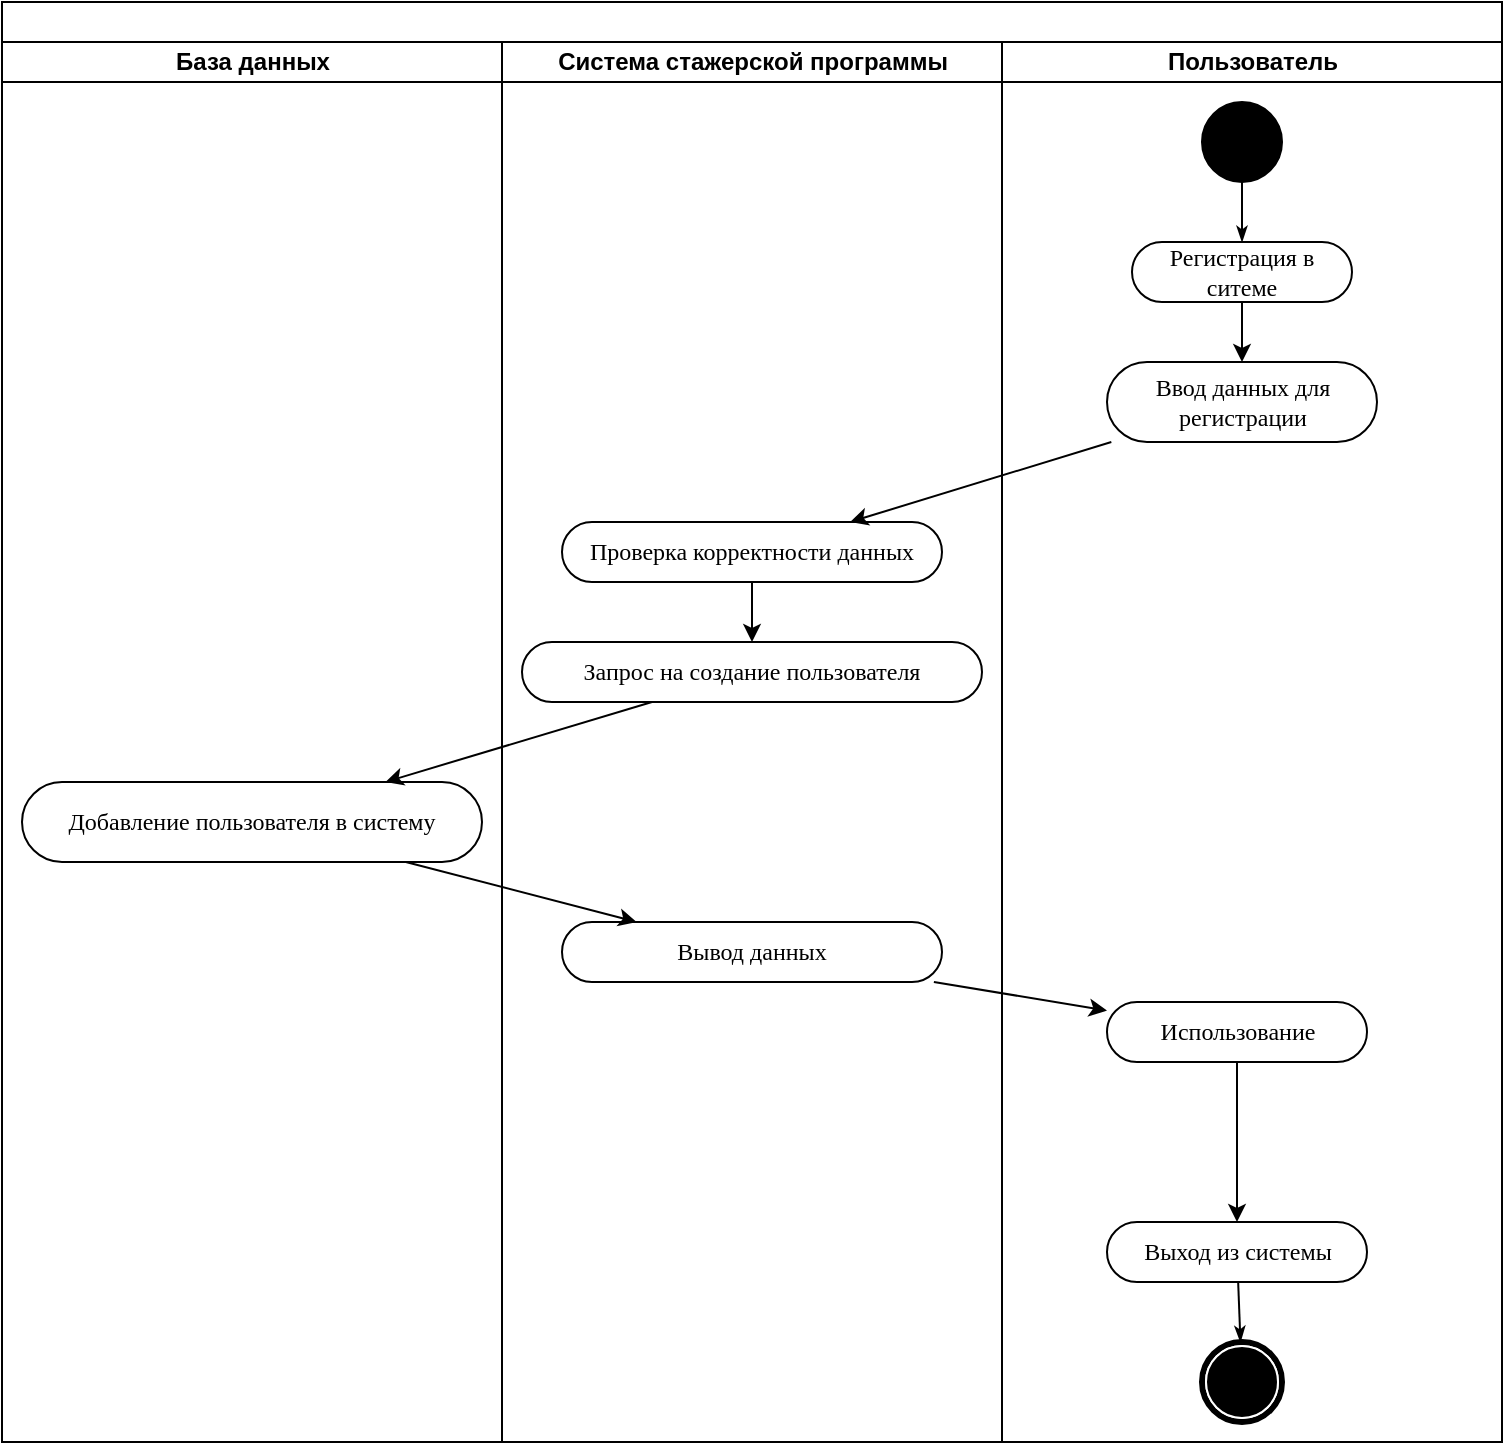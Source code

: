 <mxfile version="27.1.4">
  <diagram name="Page-1" id="0783ab3e-0a74-02c8-0abd-f7b4e66b4bec">
    <mxGraphModel dx="914" dy="820" grid="1" gridSize="10" guides="1" tooltips="1" connect="1" arrows="1" fold="1" page="1" pageScale="1" pageWidth="850" pageHeight="1100" background="none" math="0" shadow="0">
      <root>
        <mxCell id="0" />
        <mxCell id="1" parent="0" />
        <mxCell id="1c1d494c118603dd-1" value="" style="swimlane;html=1;childLayout=stackLayout;startSize=20;rounded=0;shadow=0;comic=0;labelBackgroundColor=none;strokeWidth=1;fontFamily=Verdana;fontSize=12;align=center;" parent="1" vertex="1">
          <mxGeometry x="30" width="750" height="720" as="geometry">
            <mxRectangle x="40" y="20" width="70" height="30" as="alternateBounds" />
          </mxGeometry>
        </mxCell>
        <mxCell id="1c1d494c118603dd-2" value="База данных" style="swimlane;html=1;startSize=20;" parent="1c1d494c118603dd-1" vertex="1">
          <mxGeometry y="20" width="250" height="700" as="geometry">
            <mxRectangle y="20" width="40" height="970" as="alternateBounds" />
          </mxGeometry>
        </mxCell>
        <mxCell id="Ls8IXhK7E01eCjvYxGQd-12" value="Добавление пользователя в систему" style="rounded=1;whiteSpace=wrap;html=1;shadow=0;comic=0;labelBackgroundColor=none;strokeWidth=1;fontFamily=Verdana;fontSize=12;align=center;arcSize=50;" parent="1c1d494c118603dd-2" vertex="1">
          <mxGeometry x="10" y="370" width="230" height="40" as="geometry" />
        </mxCell>
        <mxCell id="1c1d494c118603dd-3" value="Система стажерской программы" style="swimlane;html=1;startSize=20;" parent="1c1d494c118603dd-1" vertex="1">
          <mxGeometry x="250" y="20" width="250" height="700" as="geometry" />
        </mxCell>
        <mxCell id="rcD7YmeA0GjcsI5Smhg7-3" style="edgeStyle=orthogonalEdgeStyle;rounded=0;orthogonalLoop=1;jettySize=auto;html=1;" edge="1" parent="1c1d494c118603dd-3" source="Ls8IXhK7E01eCjvYxGQd-10" target="rcD7YmeA0GjcsI5Smhg7-1">
          <mxGeometry relative="1" as="geometry" />
        </mxCell>
        <mxCell id="Ls8IXhK7E01eCjvYxGQd-10" value="Проверка корректности данных" style="rounded=1;whiteSpace=wrap;html=1;shadow=0;comic=0;labelBackgroundColor=none;strokeWidth=1;fontFamily=Verdana;fontSize=12;align=center;arcSize=50;" parent="1c1d494c118603dd-3" vertex="1">
          <mxGeometry x="30" y="240" width="190" height="30" as="geometry" />
        </mxCell>
        <mxCell id="Ls8IXhK7E01eCjvYxGQd-20" value="Вывод данных" style="rounded=1;whiteSpace=wrap;html=1;shadow=0;comic=0;labelBackgroundColor=none;strokeWidth=1;fontFamily=Verdana;fontSize=12;align=center;arcSize=50;" parent="1c1d494c118603dd-3" vertex="1">
          <mxGeometry x="30" y="440" width="190" height="30" as="geometry" />
        </mxCell>
        <mxCell id="rcD7YmeA0GjcsI5Smhg7-1" value="Запрос на создание пользователя" style="rounded=1;whiteSpace=wrap;html=1;shadow=0;comic=0;labelBackgroundColor=none;strokeWidth=1;fontFamily=Verdana;fontSize=12;align=center;arcSize=50;" vertex="1" parent="1c1d494c118603dd-3">
          <mxGeometry x="10" y="300" width="230" height="30" as="geometry" />
        </mxCell>
        <mxCell id="1c1d494c118603dd-4" value="Пользователь" style="swimlane;html=1;startSize=20;" parent="1c1d494c118603dd-1" vertex="1">
          <mxGeometry x="500" y="20" width="250" height="700" as="geometry" />
        </mxCell>
        <mxCell id="1c1d494c118603dd-27" style="edgeStyle=orthogonalEdgeStyle;rounded=0;html=1;labelBackgroundColor=none;startArrow=none;startFill=0;startSize=5;endArrow=classicThin;endFill=1;endSize=5;jettySize=auto;orthogonalLoop=1;strokeWidth=1;fontFamily=Verdana;fontSize=12" parent="1c1d494c118603dd-4" source="60571a20871a0731-4" target="60571a20871a0731-8" edge="1">
          <mxGeometry relative="1" as="geometry" />
        </mxCell>
        <mxCell id="60571a20871a0731-4" value="" style="ellipse;whiteSpace=wrap;html=1;rounded=0;shadow=0;comic=0;labelBackgroundColor=none;strokeWidth=1;fillColor=#000000;fontFamily=Verdana;fontSize=12;align=center;" parent="1c1d494c118603dd-4" vertex="1">
          <mxGeometry x="100" y="30" width="40" height="40" as="geometry" />
        </mxCell>
        <mxCell id="Ls8IXhK7E01eCjvYxGQd-5" style="edgeStyle=orthogonalEdgeStyle;rounded=0;orthogonalLoop=1;jettySize=auto;html=1;" parent="1c1d494c118603dd-4" source="60571a20871a0731-8" target="Ls8IXhK7E01eCjvYxGQd-3" edge="1">
          <mxGeometry relative="1" as="geometry" />
        </mxCell>
        <mxCell id="60571a20871a0731-8" value="Регистрация в ситеме" style="rounded=1;whiteSpace=wrap;html=1;shadow=0;comic=0;labelBackgroundColor=none;strokeWidth=1;fontFamily=Verdana;fontSize=12;align=center;arcSize=50;" parent="1c1d494c118603dd-4" vertex="1">
          <mxGeometry x="65" y="100" width="110" height="30" as="geometry" />
        </mxCell>
        <mxCell id="1c1d494c118603dd-45" style="edgeStyle=none;rounded=0;html=1;labelBackgroundColor=none;startArrow=none;startFill=0;startSize=5;endArrow=classicThin;endFill=1;endSize=5;jettySize=auto;orthogonalLoop=1;strokeWidth=1;fontFamily=Verdana;fontSize=12" parent="1c1d494c118603dd-4" source="Ls8IXhK7E01eCjvYxGQd-1" target="60571a20871a0731-5" edge="1">
          <mxGeometry relative="1" as="geometry">
            <mxPoint x="120" y="840" as="sourcePoint" />
          </mxGeometry>
        </mxCell>
        <mxCell id="60571a20871a0731-5" value="" style="shape=mxgraph.bpmn.shape;html=1;verticalLabelPosition=bottom;labelBackgroundColor=#ffffff;verticalAlign=top;perimeter=ellipsePerimeter;outline=end;symbol=terminate;rounded=0;shadow=0;comic=0;strokeWidth=1;fontFamily=Verdana;fontSize=12;align=center;" parent="1c1d494c118603dd-4" vertex="1">
          <mxGeometry x="100" y="650" width="40" height="40" as="geometry" />
        </mxCell>
        <mxCell id="Ls8IXhK7E01eCjvYxGQd-1" value="Выход из системы" style="rounded=1;whiteSpace=wrap;html=1;shadow=0;comic=0;labelBackgroundColor=none;strokeWidth=1;fontFamily=Verdana;fontSize=12;align=center;arcSize=50;" parent="1c1d494c118603dd-4" vertex="1">
          <mxGeometry x="52.5" y="590" width="130" height="30" as="geometry" />
        </mxCell>
        <mxCell id="Ls8IXhK7E01eCjvYxGQd-3" value="Ввод данных для регистрации" style="rounded=1;whiteSpace=wrap;html=1;shadow=0;comic=0;labelBackgroundColor=none;strokeWidth=1;fontFamily=Verdana;fontSize=12;align=center;arcSize=50;" parent="1c1d494c118603dd-4" vertex="1">
          <mxGeometry x="52.5" y="160" width="135" height="40" as="geometry" />
        </mxCell>
        <mxCell id="xh-YJBvhMgiuYm3WsLc1-2" style="edgeStyle=orthogonalEdgeStyle;rounded=0;orthogonalLoop=1;jettySize=auto;html=1;" parent="1c1d494c118603dd-4" source="xh-YJBvhMgiuYm3WsLc1-1" target="Ls8IXhK7E01eCjvYxGQd-1" edge="1">
          <mxGeometry relative="1" as="geometry" />
        </mxCell>
        <mxCell id="xh-YJBvhMgiuYm3WsLc1-1" value="Использование" style="rounded=1;whiteSpace=wrap;html=1;shadow=0;comic=0;labelBackgroundColor=none;strokeWidth=1;fontFamily=Verdana;fontSize=12;align=center;arcSize=50;" parent="1c1d494c118603dd-4" vertex="1">
          <mxGeometry x="52.5" y="480" width="130" height="30" as="geometry" />
        </mxCell>
        <mxCell id="Ls8IXhK7E01eCjvYxGQd-11" style="rounded=0;orthogonalLoop=1;jettySize=auto;html=1;" parent="1c1d494c118603dd-1" source="Ls8IXhK7E01eCjvYxGQd-3" target="Ls8IXhK7E01eCjvYxGQd-10" edge="1">
          <mxGeometry relative="1" as="geometry">
            <mxPoint x="599.583" y="260" as="sourcePoint" />
          </mxGeometry>
        </mxCell>
        <mxCell id="Ls8IXhK7E01eCjvYxGQd-14" style="rounded=0;orthogonalLoop=1;jettySize=auto;html=1;" parent="1c1d494c118603dd-1" source="rcD7YmeA0GjcsI5Smhg7-1" target="Ls8IXhK7E01eCjvYxGQd-12" edge="1">
          <mxGeometry relative="1" as="geometry" />
        </mxCell>
        <mxCell id="rcD7YmeA0GjcsI5Smhg7-4" style="rounded=0;orthogonalLoop=1;jettySize=auto;html=1;" edge="1" parent="1c1d494c118603dd-1" source="Ls8IXhK7E01eCjvYxGQd-12" target="Ls8IXhK7E01eCjvYxGQd-20">
          <mxGeometry relative="1" as="geometry">
            <mxPoint x="733" y="400" as="sourcePoint" />
            <mxPoint x="600" y="440" as="targetPoint" />
          </mxGeometry>
        </mxCell>
        <mxCell id="rcD7YmeA0GjcsI5Smhg7-5" style="rounded=0;orthogonalLoop=1;jettySize=auto;html=1;" edge="1" parent="1c1d494c118603dd-1" source="Ls8IXhK7E01eCjvYxGQd-20" target="xh-YJBvhMgiuYm3WsLc1-1">
          <mxGeometry relative="1" as="geometry">
            <mxPoint x="763" y="530" as="sourcePoint" />
            <mxPoint x="630" y="570" as="targetPoint" />
          </mxGeometry>
        </mxCell>
      </root>
    </mxGraphModel>
  </diagram>
</mxfile>
